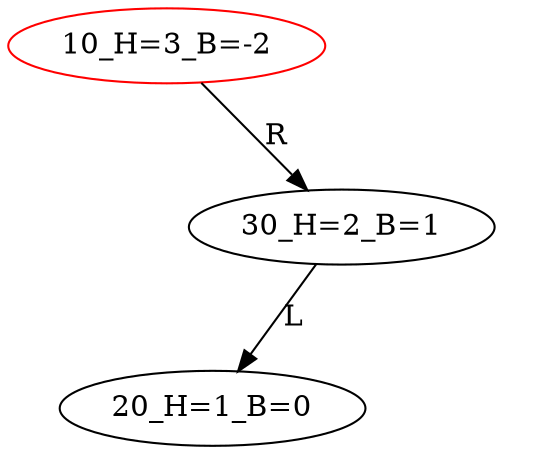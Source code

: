 digraph BiTreeBiTreeInsert {
"10_H=3_B=-2" -> {"HD0"} [label="L"] [style=invis]
"HD0" [style=invis]
"10_H=3_B=-2" -> {"30_H=2_B=1"} [label="R"]
"30_H=2_B=1" -> {"20_H=1_B=0"} [label="L"]
"30_H=2_B=1" -> {"HD1"} [label="L"] [style=invis]
"HD1" [style=invis]
"10_H=3_B=-2" [color=red]
"30_H=2_B=1"
"20_H=1_B=0"
}
